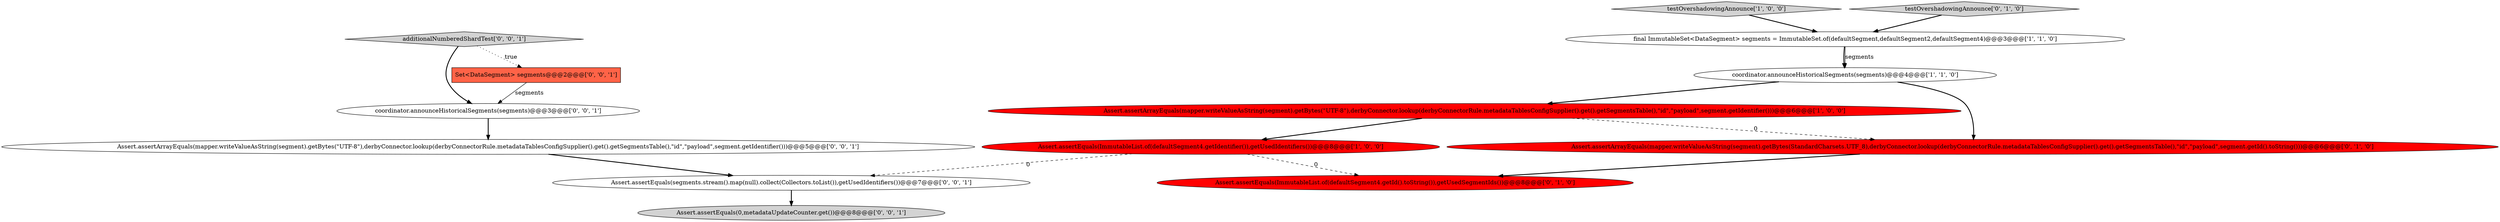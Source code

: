 digraph {
9 [style = filled, label = "Assert.assertEquals(segments.stream().map(null).collect(Collectors.toList()),getUsedIdentifiers())@@@7@@@['0', '0', '1']", fillcolor = white, shape = ellipse image = "AAA0AAABBB3BBB"];
8 [style = filled, label = "Assert.assertEquals(0,metadataUpdateCounter.get())@@@8@@@['0', '0', '1']", fillcolor = lightgray, shape = ellipse image = "AAA0AAABBB3BBB"];
1 [style = filled, label = "testOvershadowingAnnounce['1', '0', '0']", fillcolor = lightgray, shape = diamond image = "AAA0AAABBB1BBB"];
10 [style = filled, label = "Assert.assertArrayEquals(mapper.writeValueAsString(segment).getBytes(\"UTF-8\"),derbyConnector.lookup(derbyConnectorRule.metadataTablesConfigSupplier().get().getSegmentsTable(),\"id\",\"payload\",segment.getIdentifier()))@@@5@@@['0', '0', '1']", fillcolor = white, shape = ellipse image = "AAA0AAABBB3BBB"];
3 [style = filled, label = "Assert.assertArrayEquals(mapper.writeValueAsString(segment).getBytes(\"UTF-8\"),derbyConnector.lookup(derbyConnectorRule.metadataTablesConfigSupplier().get().getSegmentsTable(),\"id\",\"payload\",segment.getIdentifier()))@@@6@@@['1', '0', '0']", fillcolor = red, shape = ellipse image = "AAA1AAABBB1BBB"];
12 [style = filled, label = "coordinator.announceHistoricalSegments(segments)@@@3@@@['0', '0', '1']", fillcolor = white, shape = ellipse image = "AAA0AAABBB3BBB"];
6 [style = filled, label = "testOvershadowingAnnounce['0', '1', '0']", fillcolor = lightgray, shape = diamond image = "AAA0AAABBB2BBB"];
0 [style = filled, label = "final ImmutableSet<DataSegment> segments = ImmutableSet.of(defaultSegment,defaultSegment2,defaultSegment4)@@@3@@@['1', '1', '0']", fillcolor = white, shape = ellipse image = "AAA0AAABBB1BBB"];
5 [style = filled, label = "Assert.assertEquals(ImmutableList.of(defaultSegment4.getId().toString()),getUsedSegmentIds())@@@8@@@['0', '1', '0']", fillcolor = red, shape = ellipse image = "AAA1AAABBB2BBB"];
7 [style = filled, label = "Assert.assertArrayEquals(mapper.writeValueAsString(segment).getBytes(StandardCharsets.UTF_8),derbyConnector.lookup(derbyConnectorRule.metadataTablesConfigSupplier().get().getSegmentsTable(),\"id\",\"payload\",segment.getId().toString()))@@@6@@@['0', '1', '0']", fillcolor = red, shape = ellipse image = "AAA1AAABBB2BBB"];
11 [style = filled, label = "Set<DataSegment> segments@@@2@@@['0', '0', '1']", fillcolor = tomato, shape = box image = "AAA0AAABBB3BBB"];
4 [style = filled, label = "coordinator.announceHistoricalSegments(segments)@@@4@@@['1', '1', '0']", fillcolor = white, shape = ellipse image = "AAA0AAABBB1BBB"];
2 [style = filled, label = "Assert.assertEquals(ImmutableList.of(defaultSegment4.getIdentifier()),getUsedIdentifiers())@@@8@@@['1', '0', '0']", fillcolor = red, shape = ellipse image = "AAA1AAABBB1BBB"];
13 [style = filled, label = "additionalNumberedShardTest['0', '0', '1']", fillcolor = lightgray, shape = diamond image = "AAA0AAABBB3BBB"];
13->11 [style = dotted, label="true"];
4->3 [style = bold, label=""];
2->5 [style = dashed, label="0"];
7->5 [style = bold, label=""];
12->10 [style = bold, label=""];
11->12 [style = solid, label="segments"];
6->0 [style = bold, label=""];
1->0 [style = bold, label=""];
10->9 [style = bold, label=""];
13->12 [style = bold, label=""];
3->2 [style = bold, label=""];
9->8 [style = bold, label=""];
0->4 [style = bold, label=""];
3->7 [style = dashed, label="0"];
2->9 [style = dashed, label="0"];
0->4 [style = solid, label="segments"];
4->7 [style = bold, label=""];
}
